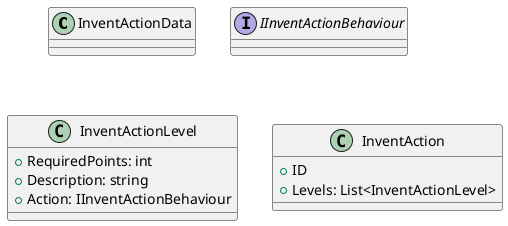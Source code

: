 @startuml

class InventActionData{
}

interface IInventActionBehaviour

class InventActionLevel {
+ RequiredPoints: int
+ Description: string
+ Action: IInventActionBehaviour
}

class InventAction {
+ ID
+ Levels: List<InventActionLevel>
}

@enduml